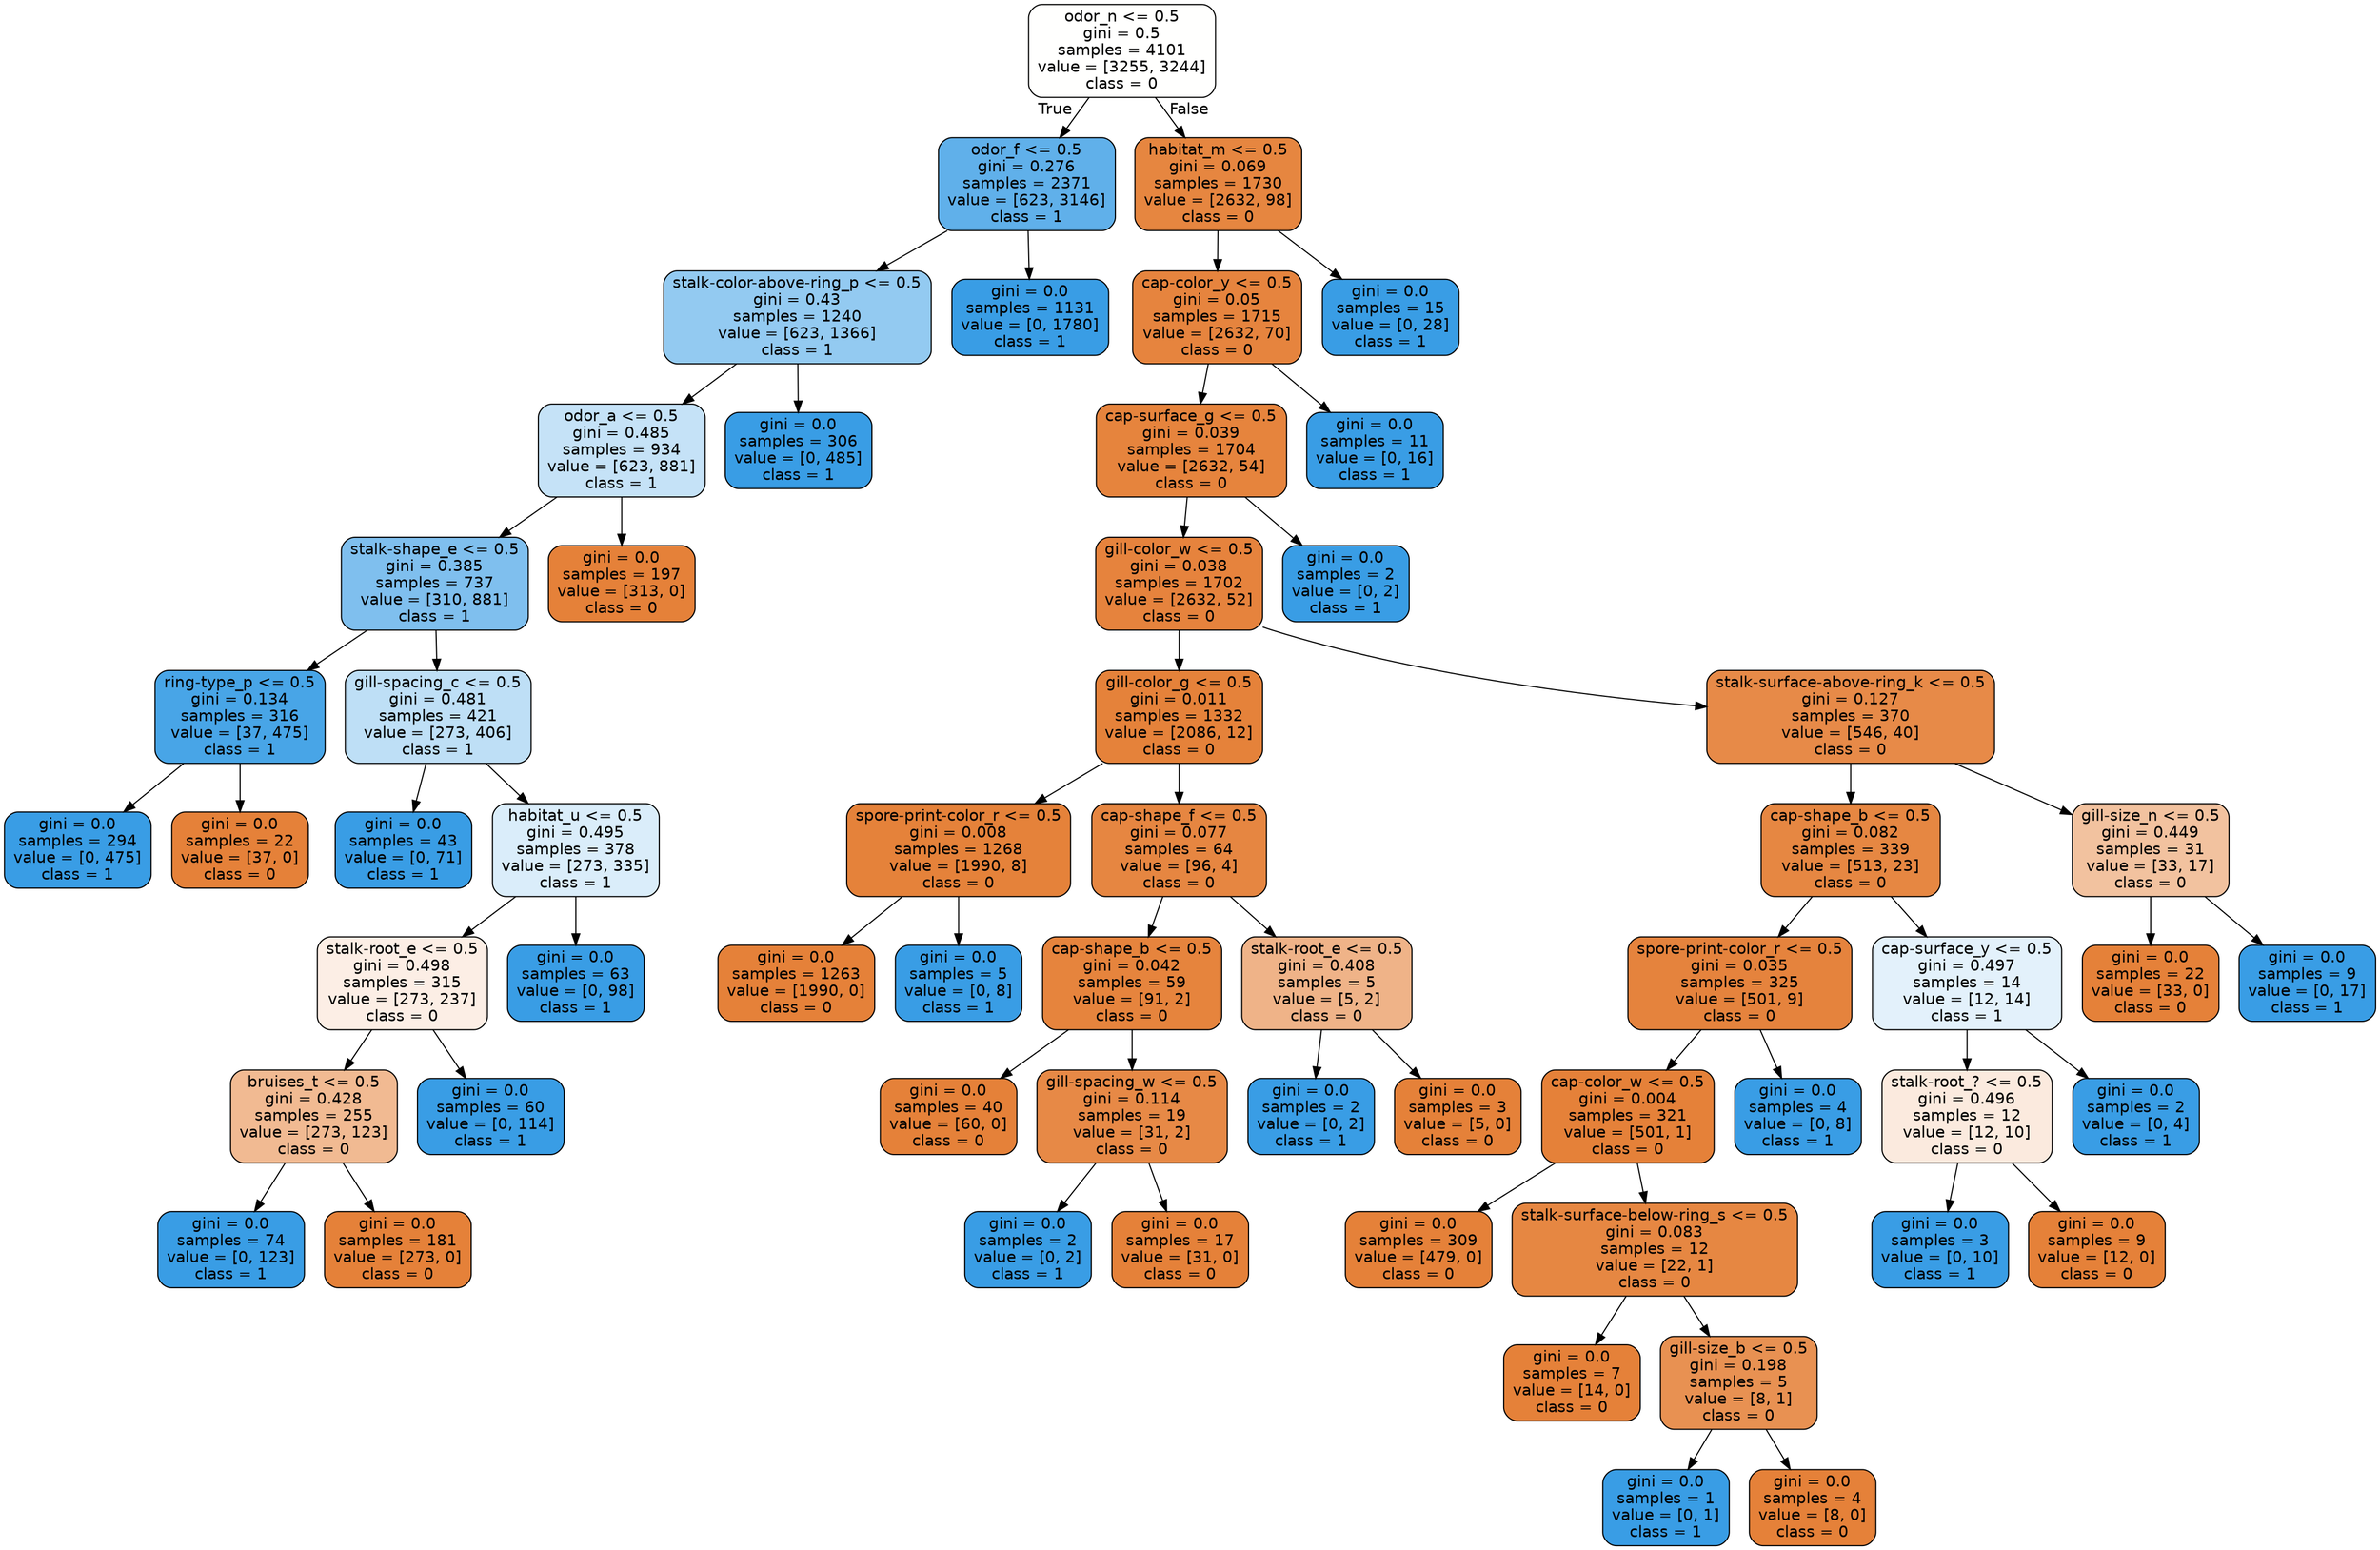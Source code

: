 digraph Tree {
node [shape=box, style="filled, rounded", color="black", fontname="helvetica"] ;
edge [fontname="helvetica"] ;
0 [label="odor_n <= 0.5\ngini = 0.5\nsamples = 4101\nvalue = [3255, 3244]\nclass = 0", fillcolor="#fffffe"] ;
1 [label="odor_f <= 0.5\ngini = 0.276\nsamples = 2371\nvalue = [623, 3146]\nclass = 1", fillcolor="#60b0ea"] ;
0 -> 1 [labeldistance=2.5, labelangle=45, headlabel="True"] ;
2 [label="stalk-color-above-ring_p <= 0.5\ngini = 0.43\nsamples = 1240\nvalue = [623, 1366]\nclass = 1", fillcolor="#93caf1"] ;
1 -> 2 ;
3 [label="odor_a <= 0.5\ngini = 0.485\nsamples = 934\nvalue = [623, 881]\nclass = 1", fillcolor="#c5e2f7"] ;
2 -> 3 ;
4 [label="stalk-shape_e <= 0.5\ngini = 0.385\nsamples = 737\nvalue = [310, 881]\nclass = 1", fillcolor="#7fbfee"] ;
3 -> 4 ;
5 [label="ring-type_p <= 0.5\ngini = 0.134\nsamples = 316\nvalue = [37, 475]\nclass = 1", fillcolor="#48a5e7"] ;
4 -> 5 ;
6 [label="gini = 0.0\nsamples = 294\nvalue = [0, 475]\nclass = 1", fillcolor="#399de5"] ;
5 -> 6 ;
7 [label="gini = 0.0\nsamples = 22\nvalue = [37, 0]\nclass = 0", fillcolor="#e58139"] ;
5 -> 7 ;
8 [label="gill-spacing_c <= 0.5\ngini = 0.481\nsamples = 421\nvalue = [273, 406]\nclass = 1", fillcolor="#bedff6"] ;
4 -> 8 ;
9 [label="gini = 0.0\nsamples = 43\nvalue = [0, 71]\nclass = 1", fillcolor="#399de5"] ;
8 -> 9 ;
10 [label="habitat_u <= 0.5\ngini = 0.495\nsamples = 378\nvalue = [273, 335]\nclass = 1", fillcolor="#daedfa"] ;
8 -> 10 ;
11 [label="stalk-root_e <= 0.5\ngini = 0.498\nsamples = 315\nvalue = [273, 237]\nclass = 0", fillcolor="#fceee5"] ;
10 -> 11 ;
12 [label="bruises_t <= 0.5\ngini = 0.428\nsamples = 255\nvalue = [273, 123]\nclass = 0", fillcolor="#f1ba92"] ;
11 -> 12 ;
13 [label="gini = 0.0\nsamples = 74\nvalue = [0, 123]\nclass = 1", fillcolor="#399de5"] ;
12 -> 13 ;
14 [label="gini = 0.0\nsamples = 181\nvalue = [273, 0]\nclass = 0", fillcolor="#e58139"] ;
12 -> 14 ;
15 [label="gini = 0.0\nsamples = 60\nvalue = [0, 114]\nclass = 1", fillcolor="#399de5"] ;
11 -> 15 ;
16 [label="gini = 0.0\nsamples = 63\nvalue = [0, 98]\nclass = 1", fillcolor="#399de5"] ;
10 -> 16 ;
17 [label="gini = 0.0\nsamples = 197\nvalue = [313, 0]\nclass = 0", fillcolor="#e58139"] ;
3 -> 17 ;
18 [label="gini = 0.0\nsamples = 306\nvalue = [0, 485]\nclass = 1", fillcolor="#399de5"] ;
2 -> 18 ;
19 [label="gini = 0.0\nsamples = 1131\nvalue = [0, 1780]\nclass = 1", fillcolor="#399de5"] ;
1 -> 19 ;
20 [label="habitat_m <= 0.5\ngini = 0.069\nsamples = 1730\nvalue = [2632, 98]\nclass = 0", fillcolor="#e68640"] ;
0 -> 20 [labeldistance=2.5, labelangle=-45, headlabel="False"] ;
21 [label="cap-color_y <= 0.5\ngini = 0.05\nsamples = 1715\nvalue = [2632, 70]\nclass = 0", fillcolor="#e6843e"] ;
20 -> 21 ;
22 [label="cap-surface_g <= 0.5\ngini = 0.039\nsamples = 1704\nvalue = [2632, 54]\nclass = 0", fillcolor="#e6843d"] ;
21 -> 22 ;
23 [label="gill-color_w <= 0.5\ngini = 0.038\nsamples = 1702\nvalue = [2632, 52]\nclass = 0", fillcolor="#e6833d"] ;
22 -> 23 ;
24 [label="gill-color_g <= 0.5\ngini = 0.011\nsamples = 1332\nvalue = [2086, 12]\nclass = 0", fillcolor="#e5823a"] ;
23 -> 24 ;
25 [label="spore-print-color_r <= 0.5\ngini = 0.008\nsamples = 1268\nvalue = [1990, 8]\nclass = 0", fillcolor="#e5823a"] ;
24 -> 25 ;
26 [label="gini = 0.0\nsamples = 1263\nvalue = [1990, 0]\nclass = 0", fillcolor="#e58139"] ;
25 -> 26 ;
27 [label="gini = 0.0\nsamples = 5\nvalue = [0, 8]\nclass = 1", fillcolor="#399de5"] ;
25 -> 27 ;
28 [label="cap-shape_f <= 0.5\ngini = 0.077\nsamples = 64\nvalue = [96, 4]\nclass = 0", fillcolor="#e68641"] ;
24 -> 28 ;
29 [label="cap-shape_b <= 0.5\ngini = 0.042\nsamples = 59\nvalue = [91, 2]\nclass = 0", fillcolor="#e6843d"] ;
28 -> 29 ;
30 [label="gini = 0.0\nsamples = 40\nvalue = [60, 0]\nclass = 0", fillcolor="#e58139"] ;
29 -> 30 ;
31 [label="gill-spacing_w <= 0.5\ngini = 0.114\nsamples = 19\nvalue = [31, 2]\nclass = 0", fillcolor="#e78946"] ;
29 -> 31 ;
32 [label="gini = 0.0\nsamples = 2\nvalue = [0, 2]\nclass = 1", fillcolor="#399de5"] ;
31 -> 32 ;
33 [label="gini = 0.0\nsamples = 17\nvalue = [31, 0]\nclass = 0", fillcolor="#e58139"] ;
31 -> 33 ;
34 [label="stalk-root_e <= 0.5\ngini = 0.408\nsamples = 5\nvalue = [5, 2]\nclass = 0", fillcolor="#efb388"] ;
28 -> 34 ;
35 [label="gini = 0.0\nsamples = 2\nvalue = [0, 2]\nclass = 1", fillcolor="#399de5"] ;
34 -> 35 ;
36 [label="gini = 0.0\nsamples = 3\nvalue = [5, 0]\nclass = 0", fillcolor="#e58139"] ;
34 -> 36 ;
37 [label="stalk-surface-above-ring_k <= 0.5\ngini = 0.127\nsamples = 370\nvalue = [546, 40]\nclass = 0", fillcolor="#e78a48"] ;
23 -> 37 ;
38 [label="cap-shape_b <= 0.5\ngini = 0.082\nsamples = 339\nvalue = [513, 23]\nclass = 0", fillcolor="#e68742"] ;
37 -> 38 ;
39 [label="spore-print-color_r <= 0.5\ngini = 0.035\nsamples = 325\nvalue = [501, 9]\nclass = 0", fillcolor="#e5833d"] ;
38 -> 39 ;
40 [label="cap-color_w <= 0.5\ngini = 0.004\nsamples = 321\nvalue = [501, 1]\nclass = 0", fillcolor="#e58139"] ;
39 -> 40 ;
41 [label="gini = 0.0\nsamples = 309\nvalue = [479, 0]\nclass = 0", fillcolor="#e58139"] ;
40 -> 41 ;
42 [label="stalk-surface-below-ring_s <= 0.5\ngini = 0.083\nsamples = 12\nvalue = [22, 1]\nclass = 0", fillcolor="#e68742"] ;
40 -> 42 ;
43 [label="gini = 0.0\nsamples = 7\nvalue = [14, 0]\nclass = 0", fillcolor="#e58139"] ;
42 -> 43 ;
44 [label="gill-size_b <= 0.5\ngini = 0.198\nsamples = 5\nvalue = [8, 1]\nclass = 0", fillcolor="#e89152"] ;
42 -> 44 ;
45 [label="gini = 0.0\nsamples = 1\nvalue = [0, 1]\nclass = 1", fillcolor="#399de5"] ;
44 -> 45 ;
46 [label="gini = 0.0\nsamples = 4\nvalue = [8, 0]\nclass = 0", fillcolor="#e58139"] ;
44 -> 46 ;
47 [label="gini = 0.0\nsamples = 4\nvalue = [0, 8]\nclass = 1", fillcolor="#399de5"] ;
39 -> 47 ;
48 [label="cap-surface_y <= 0.5\ngini = 0.497\nsamples = 14\nvalue = [12, 14]\nclass = 1", fillcolor="#e3f1fb"] ;
38 -> 48 ;
49 [label="stalk-root_? <= 0.5\ngini = 0.496\nsamples = 12\nvalue = [12, 10]\nclass = 0", fillcolor="#fbeade"] ;
48 -> 49 ;
50 [label="gini = 0.0\nsamples = 3\nvalue = [0, 10]\nclass = 1", fillcolor="#399de5"] ;
49 -> 50 ;
51 [label="gini = 0.0\nsamples = 9\nvalue = [12, 0]\nclass = 0", fillcolor="#e58139"] ;
49 -> 51 ;
52 [label="gini = 0.0\nsamples = 2\nvalue = [0, 4]\nclass = 1", fillcolor="#399de5"] ;
48 -> 52 ;
53 [label="gill-size_n <= 0.5\ngini = 0.449\nsamples = 31\nvalue = [33, 17]\nclass = 0", fillcolor="#f2c29f"] ;
37 -> 53 ;
54 [label="gini = 0.0\nsamples = 22\nvalue = [33, 0]\nclass = 0", fillcolor="#e58139"] ;
53 -> 54 ;
55 [label="gini = 0.0\nsamples = 9\nvalue = [0, 17]\nclass = 1", fillcolor="#399de5"] ;
53 -> 55 ;
56 [label="gini = 0.0\nsamples = 2\nvalue = [0, 2]\nclass = 1", fillcolor="#399de5"] ;
22 -> 56 ;
57 [label="gini = 0.0\nsamples = 11\nvalue = [0, 16]\nclass = 1", fillcolor="#399de5"] ;
21 -> 57 ;
58 [label="gini = 0.0\nsamples = 15\nvalue = [0, 28]\nclass = 1", fillcolor="#399de5"] ;
20 -> 58 ;
}